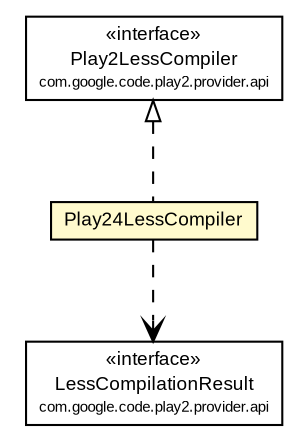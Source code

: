 #!/usr/local/bin/dot
#
# Class diagram 
# Generated by UMLGraph version R5_6-24-gf6e263 (http://www.umlgraph.org/)
#

digraph G {
	edge [fontname="arial",fontsize=10,labelfontname="arial",labelfontsize=10];
	node [fontname="arial",fontsize=10,shape=plaintext];
	nodesep=0.25;
	ranksep=0.5;
	// com.google.code.play2.provider.play24.Play24LessCompiler
	c341 [label=<<table title="com.google.code.play2.provider.play24.Play24LessCompiler" border="0" cellborder="1" cellspacing="0" cellpadding="2" port="p" bgcolor="lemonChiffon" href="./Play24LessCompiler.html">
		<tr><td><table border="0" cellspacing="0" cellpadding="1">
<tr><td align="center" balign="center"> Play24LessCompiler </td></tr>
		</table></td></tr>
		</table>>, URL="./Play24LessCompiler.html", fontname="arial", fontcolor="black", fontsize=9.0];
	//com.google.code.play2.provider.play24.Play24LessCompiler implements com.google.code.play2.provider.api.Play2LessCompiler
	c357:p -> c341:p [dir=back,arrowtail=empty,style=dashed];
	// com.google.code.play2.provider.play24.Play24LessCompiler DEPEND com.google.code.play2.provider.api.LessCompilationResult
	c341:p -> c358:p [taillabel="", label="", headlabel="", fontname="arial", fontcolor="black", fontsize=10.0, color="black", arrowhead=open, style=dashed];
	// com.google.code.play2.provider.api.Play2LessCompiler
	c357 [label=<<table title="com.google.code.play2.provider.api.Play2LessCompiler" border="0" cellborder="1" cellspacing="0" cellpadding="2" port="p">
		<tr><td><table border="0" cellspacing="0" cellpadding="1">
<tr><td align="center" balign="center"> &#171;interface&#187; </td></tr>
<tr><td align="center" balign="center"> Play2LessCompiler </td></tr>
<tr><td align="center" balign="center"><font point-size="7.0"> com.google.code.play2.provider.api </font></td></tr>
		</table></td></tr>
		</table>>, URL="null", fontname="arial", fontcolor="black", fontsize=9.0];
	// com.google.code.play2.provider.api.LessCompilationResult
	c358 [label=<<table title="com.google.code.play2.provider.api.LessCompilationResult" border="0" cellborder="1" cellspacing="0" cellpadding="2" port="p">
		<tr><td><table border="0" cellspacing="0" cellpadding="1">
<tr><td align="center" balign="center"> &#171;interface&#187; </td></tr>
<tr><td align="center" balign="center"> LessCompilationResult </td></tr>
<tr><td align="center" balign="center"><font point-size="7.0"> com.google.code.play2.provider.api </font></td></tr>
		</table></td></tr>
		</table>>, URL="null", fontname="arial", fontcolor="black", fontsize=9.0];
}


